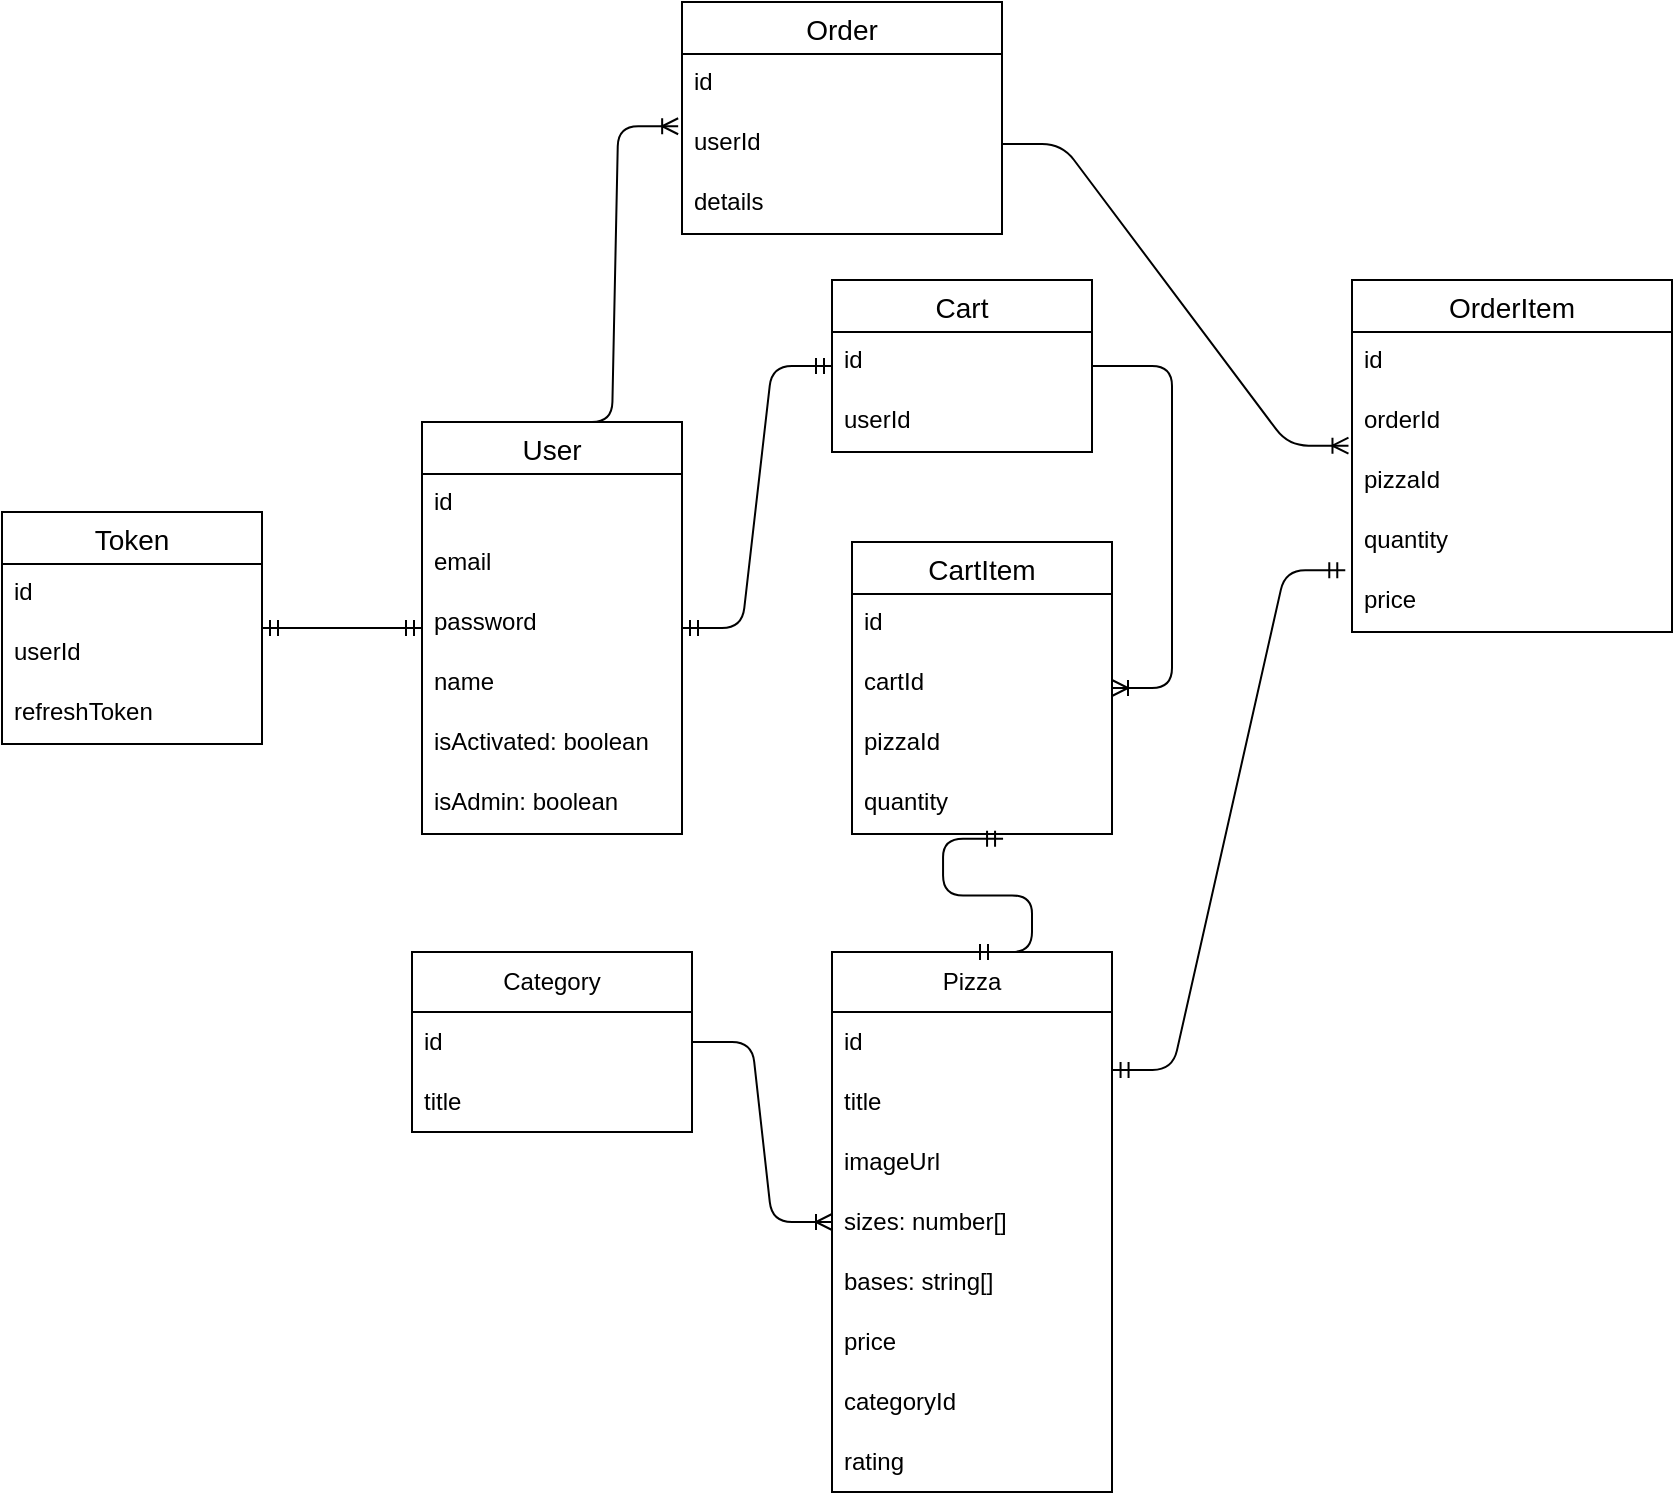 <mxfile version="20.6.2" type="device"><diagram id="OKuxXmTtIeOtdvYPKjv9" name="Page-1"><mxGraphModel dx="2253" dy="2074" grid="1" gridSize="10" guides="1" tooltips="1" connect="1" arrows="1" fold="1" page="1" pageScale="1" pageWidth="827" pageHeight="1169" math="0" shadow="0"><root><mxCell id="0"/><mxCell id="1" parent="0"/><mxCell id="GMGSyf91elrmLl3hkNFw-1" value="Category" style="swimlane;fontStyle=0;childLayout=stackLayout;horizontal=1;startSize=30;horizontalStack=0;resizeParent=1;resizeParentMax=0;resizeLast=0;collapsible=1;marginBottom=0;whiteSpace=wrap;html=1;rounded=0;" parent="1" vertex="1"><mxGeometry x="50" y="385" width="140" height="90" as="geometry"/></mxCell><mxCell id="GMGSyf91elrmLl3hkNFw-2" value="id" style="text;strokeColor=none;fillColor=none;align=left;verticalAlign=middle;spacingLeft=4;spacingRight=4;overflow=hidden;points=[[0,0.5],[1,0.5]];portConstraint=eastwest;rotatable=0;whiteSpace=wrap;html=1;" parent="GMGSyf91elrmLl3hkNFw-1" vertex="1"><mxGeometry y="30" width="140" height="30" as="geometry"/></mxCell><mxCell id="GMGSyf91elrmLl3hkNFw-3" value="title" style="text;strokeColor=none;fillColor=none;align=left;verticalAlign=middle;spacingLeft=4;spacingRight=4;overflow=hidden;points=[[0,0.5],[1,0.5]];portConstraint=eastwest;rotatable=0;whiteSpace=wrap;html=1;" parent="GMGSyf91elrmLl3hkNFw-1" vertex="1"><mxGeometry y="60" width="140" height="30" as="geometry"/></mxCell><mxCell id="GMGSyf91elrmLl3hkNFw-9" value="Pizza" style="swimlane;fontStyle=0;childLayout=stackLayout;horizontal=1;startSize=30;horizontalStack=0;resizeParent=1;resizeParentMax=0;resizeLast=0;collapsible=1;marginBottom=0;whiteSpace=wrap;html=1;" parent="1" vertex="1"><mxGeometry x="260" y="385" width="140" height="270" as="geometry"/></mxCell><mxCell id="GMGSyf91elrmLl3hkNFw-10" value="id" style="text;strokeColor=none;fillColor=none;align=left;verticalAlign=middle;spacingLeft=4;spacingRight=4;overflow=hidden;points=[[0,0.5],[1,0.5]];portConstraint=eastwest;rotatable=0;whiteSpace=wrap;html=1;" parent="GMGSyf91elrmLl3hkNFw-9" vertex="1"><mxGeometry y="30" width="140" height="30" as="geometry"/></mxCell><mxCell id="GMGSyf91elrmLl3hkNFw-13" value="title" style="text;strokeColor=none;fillColor=none;align=left;verticalAlign=middle;spacingLeft=4;spacingRight=4;overflow=hidden;points=[[0,0.5],[1,0.5]];portConstraint=eastwest;rotatable=0;whiteSpace=wrap;html=1;" parent="GMGSyf91elrmLl3hkNFw-9" vertex="1"><mxGeometry y="60" width="140" height="30" as="geometry"/></mxCell><mxCell id="GMGSyf91elrmLl3hkNFw-14" value="imageUrl" style="text;strokeColor=none;fillColor=none;align=left;verticalAlign=middle;spacingLeft=4;spacingRight=4;overflow=hidden;points=[[0,0.5],[1,0.5]];portConstraint=eastwest;rotatable=0;whiteSpace=wrap;html=1;" parent="GMGSyf91elrmLl3hkNFw-9" vertex="1"><mxGeometry y="90" width="140" height="30" as="geometry"/></mxCell><mxCell id="GMGSyf91elrmLl3hkNFw-16" value="sizes: number[]" style="text;strokeColor=none;fillColor=none;align=left;verticalAlign=middle;spacingLeft=4;spacingRight=4;overflow=hidden;points=[[0,0.5],[1,0.5]];portConstraint=eastwest;rotatable=0;whiteSpace=wrap;html=1;" parent="GMGSyf91elrmLl3hkNFw-9" vertex="1"><mxGeometry y="120" width="140" height="30" as="geometry"/></mxCell><mxCell id="0XU1wSfQ-5aw7G9cbbo2-1" value="bases: string[]" style="text;strokeColor=none;fillColor=none;align=left;verticalAlign=middle;spacingLeft=4;spacingRight=4;overflow=hidden;points=[[0,0.5],[1,0.5]];portConstraint=eastwest;rotatable=0;whiteSpace=wrap;html=1;" parent="GMGSyf91elrmLl3hkNFw-9" vertex="1"><mxGeometry y="150" width="140" height="30" as="geometry"/></mxCell><mxCell id="GMGSyf91elrmLl3hkNFw-15" value="price" style="text;strokeColor=none;fillColor=none;align=left;verticalAlign=middle;spacingLeft=4;spacingRight=4;overflow=hidden;points=[[0,0.5],[1,0.5]];portConstraint=eastwest;rotatable=0;whiteSpace=wrap;html=1;" parent="GMGSyf91elrmLl3hkNFw-9" vertex="1"><mxGeometry y="180" width="140" height="30" as="geometry"/></mxCell><mxCell id="GMGSyf91elrmLl3hkNFw-11" value="categoryId" style="text;strokeColor=none;fillColor=none;align=left;verticalAlign=middle;spacingLeft=4;spacingRight=4;overflow=hidden;points=[[0,0.5],[1,0.5]];portConstraint=eastwest;rotatable=0;whiteSpace=wrap;html=1;" parent="GMGSyf91elrmLl3hkNFw-9" vertex="1"><mxGeometry y="210" width="140" height="30" as="geometry"/></mxCell><mxCell id="GMGSyf91elrmLl3hkNFw-17" value="rating" style="text;strokeColor=none;fillColor=none;align=left;verticalAlign=middle;spacingLeft=4;spacingRight=4;overflow=hidden;points=[[0,0.5],[1,0.5]];portConstraint=eastwest;rotatable=0;whiteSpace=wrap;html=1;" parent="GMGSyf91elrmLl3hkNFw-9" vertex="1"><mxGeometry y="240" width="140" height="30" as="geometry"/></mxCell><mxCell id="fzfBwmHYQUzvjDf9siNl-4" value="User" style="swimlane;fontStyle=0;childLayout=stackLayout;horizontal=1;startSize=26;horizontalStack=0;resizeParent=1;resizeParentMax=0;resizeLast=0;collapsible=1;marginBottom=0;align=center;fontSize=14;rounded=0;" parent="1" vertex="1"><mxGeometry x="55" y="120" width="130" height="206" as="geometry"/></mxCell><mxCell id="fzfBwmHYQUzvjDf9siNl-5" value="id" style="text;strokeColor=none;fillColor=none;spacingLeft=4;spacingRight=4;overflow=hidden;rotatable=0;points=[[0,0.5],[1,0.5]];portConstraint=eastwest;fontSize=12;rounded=0;" parent="fzfBwmHYQUzvjDf9siNl-4" vertex="1"><mxGeometry y="26" width="130" height="30" as="geometry"/></mxCell><mxCell id="fzfBwmHYQUzvjDf9siNl-6" value="email" style="text;strokeColor=none;fillColor=none;spacingLeft=4;spacingRight=4;overflow=hidden;rotatable=0;points=[[0,0.5],[1,0.5]];portConstraint=eastwest;fontSize=12;rounded=0;" parent="fzfBwmHYQUzvjDf9siNl-4" vertex="1"><mxGeometry y="56" width="130" height="30" as="geometry"/></mxCell><mxCell id="fzfBwmHYQUzvjDf9siNl-8" value="password" style="text;strokeColor=none;fillColor=none;spacingLeft=4;spacingRight=4;overflow=hidden;rotatable=0;points=[[0,0.5],[1,0.5]];portConstraint=eastwest;fontSize=12;rounded=0;" parent="fzfBwmHYQUzvjDf9siNl-4" vertex="1"><mxGeometry y="86" width="130" height="30" as="geometry"/></mxCell><mxCell id="fzfBwmHYQUzvjDf9siNl-7" value="name" style="text;strokeColor=none;fillColor=none;spacingLeft=4;spacingRight=4;overflow=hidden;rotatable=0;points=[[0,0.5],[1,0.5]];portConstraint=eastwest;fontSize=12;rounded=0;" parent="fzfBwmHYQUzvjDf9siNl-4" vertex="1"><mxGeometry y="116" width="130" height="30" as="geometry"/></mxCell><mxCell id="fzfBwmHYQUzvjDf9siNl-9" value="isActivated: boolean" style="text;strokeColor=none;fillColor=none;spacingLeft=4;spacingRight=4;overflow=hidden;rotatable=0;points=[[0,0.5],[1,0.5]];portConstraint=eastwest;fontSize=12;rounded=0;" parent="fzfBwmHYQUzvjDf9siNl-4" vertex="1"><mxGeometry y="146" width="130" height="30" as="geometry"/></mxCell><mxCell id="lOUKXYqrHbsGACcd-lCi-9" value="isAdmin: boolean" style="text;strokeColor=none;fillColor=none;spacingLeft=4;spacingRight=4;overflow=hidden;rotatable=0;points=[[0,0.5],[1,0.5]];portConstraint=eastwest;fontSize=12;rounded=0;" vertex="1" parent="fzfBwmHYQUzvjDf9siNl-4"><mxGeometry y="176" width="130" height="30" as="geometry"/></mxCell><mxCell id="fzfBwmHYQUzvjDf9siNl-10" value="Cart" style="swimlane;fontStyle=0;childLayout=stackLayout;horizontal=1;startSize=26;horizontalStack=0;resizeParent=1;resizeParentMax=0;resizeLast=0;collapsible=1;marginBottom=0;align=center;fontSize=14;rounded=0;" parent="1" vertex="1"><mxGeometry x="260" y="49" width="130" height="86" as="geometry"/></mxCell><mxCell id="fzfBwmHYQUzvjDf9siNl-11" value="id" style="text;strokeColor=none;fillColor=none;spacingLeft=4;spacingRight=4;overflow=hidden;rotatable=0;points=[[0,0.5],[1,0.5]];portConstraint=eastwest;fontSize=12;rounded=0;" parent="fzfBwmHYQUzvjDf9siNl-10" vertex="1"><mxGeometry y="26" width="130" height="30" as="geometry"/></mxCell><mxCell id="fzfBwmHYQUzvjDf9siNl-12" value="userId" style="text;strokeColor=none;fillColor=none;spacingLeft=4;spacingRight=4;overflow=hidden;rotatable=0;points=[[0,0.5],[1,0.5]];portConstraint=eastwest;fontSize=12;rounded=0;" parent="fzfBwmHYQUzvjDf9siNl-10" vertex="1"><mxGeometry y="56" width="130" height="30" as="geometry"/></mxCell><mxCell id="fzfBwmHYQUzvjDf9siNl-17" value="CartItem" style="swimlane;fontStyle=0;childLayout=stackLayout;horizontal=1;startSize=26;horizontalStack=0;resizeParent=1;resizeParentMax=0;resizeLast=0;collapsible=1;marginBottom=0;align=center;fontSize=14;rounded=0;" parent="1" vertex="1"><mxGeometry x="270" y="180" width="130" height="146" as="geometry"/></mxCell><mxCell id="fzfBwmHYQUzvjDf9siNl-18" value="id" style="text;strokeColor=none;fillColor=none;spacingLeft=4;spacingRight=4;overflow=hidden;rotatable=0;points=[[0,0.5],[1,0.5]];portConstraint=eastwest;fontSize=12;rounded=0;" parent="fzfBwmHYQUzvjDf9siNl-17" vertex="1"><mxGeometry y="26" width="130" height="30" as="geometry"/></mxCell><mxCell id="fzfBwmHYQUzvjDf9siNl-19" value="cartId" style="text;strokeColor=none;fillColor=none;spacingLeft=4;spacingRight=4;overflow=hidden;rotatable=0;points=[[0,0.5],[1,0.5]];portConstraint=eastwest;fontSize=12;rounded=0;" parent="fzfBwmHYQUzvjDf9siNl-17" vertex="1"><mxGeometry y="56" width="130" height="30" as="geometry"/></mxCell><mxCell id="fzfBwmHYQUzvjDf9siNl-21" value="pizzaId" style="text;strokeColor=none;fillColor=none;spacingLeft=4;spacingRight=4;overflow=hidden;rotatable=0;points=[[0,0.5],[1,0.5]];portConstraint=eastwest;fontSize=12;rounded=0;" parent="fzfBwmHYQUzvjDf9siNl-17" vertex="1"><mxGeometry y="86" width="130" height="30" as="geometry"/></mxCell><mxCell id="03UPb8cpBVvBMeJHZQjx-5" value="quantity" style="text;strokeColor=none;fillColor=none;spacingLeft=4;spacingRight=4;overflow=hidden;rotatable=0;points=[[0,0.5],[1,0.5]];portConstraint=eastwest;fontSize=12;rounded=0;" parent="fzfBwmHYQUzvjDf9siNl-17" vertex="1"><mxGeometry y="116" width="130" height="30" as="geometry"/></mxCell><mxCell id="03UPb8cpBVvBMeJHZQjx-6" value="" style="edgeStyle=entityRelationEdgeStyle;fontSize=12;html=1;endArrow=ERmandOne;startArrow=ERmandOne;rounded=1;" parent="1" source="fzfBwmHYQUzvjDf9siNl-4" target="fzfBwmHYQUzvjDf9siNl-10" edge="1"><mxGeometry width="100" height="100" relative="1" as="geometry"><mxPoint x="570" y="535" as="sourcePoint"/><mxPoint x="670" y="435" as="targetPoint"/></mxGeometry></mxCell><mxCell id="03UPb8cpBVvBMeJHZQjx-7" value="" style="edgeStyle=entityRelationEdgeStyle;fontSize=12;html=1;endArrow=ERoneToMany;rounded=1;" parent="1" source="fzfBwmHYQUzvjDf9siNl-10" target="fzfBwmHYQUzvjDf9siNl-17" edge="1"><mxGeometry width="100" height="100" relative="1" as="geometry"><mxPoint x="570" y="535" as="sourcePoint"/><mxPoint x="670" y="435" as="targetPoint"/></mxGeometry></mxCell><mxCell id="03UPb8cpBVvBMeJHZQjx-8" value="" style="edgeStyle=entityRelationEdgeStyle;fontSize=12;html=1;endArrow=ERmandOne;startArrow=ERmandOne;rounded=1;exitX=0.5;exitY=0;exitDx=0;exitDy=0;entryX=0.581;entryY=1.08;entryDx=0;entryDy=0;entryPerimeter=0;" parent="1" source="GMGSyf91elrmLl3hkNFw-9" target="03UPb8cpBVvBMeJHZQjx-5" edge="1"><mxGeometry width="100" height="100" relative="1" as="geometry"><mxPoint x="570" y="535" as="sourcePoint"/><mxPoint x="670" y="435" as="targetPoint"/></mxGeometry></mxCell><mxCell id="03UPb8cpBVvBMeJHZQjx-9" value="Order" style="swimlane;fontStyle=0;childLayout=stackLayout;horizontal=1;startSize=26;horizontalStack=0;resizeParent=1;resizeParentMax=0;resizeLast=0;collapsible=1;marginBottom=0;align=center;fontSize=14;rounded=0;" parent="1" vertex="1"><mxGeometry x="185" y="-90" width="160" height="116" as="geometry"/></mxCell><mxCell id="03UPb8cpBVvBMeJHZQjx-10" value="id" style="text;strokeColor=none;fillColor=none;spacingLeft=4;spacingRight=4;overflow=hidden;rotatable=0;points=[[0,0.5],[1,0.5]];portConstraint=eastwest;fontSize=12;rounded=0;" parent="03UPb8cpBVvBMeJHZQjx-9" vertex="1"><mxGeometry y="26" width="160" height="30" as="geometry"/></mxCell><mxCell id="03UPb8cpBVvBMeJHZQjx-11" value="userId" style="text;strokeColor=none;fillColor=none;spacingLeft=4;spacingRight=4;overflow=hidden;rotatable=0;points=[[0,0.5],[1,0.5]];portConstraint=eastwest;fontSize=12;rounded=0;" parent="03UPb8cpBVvBMeJHZQjx-9" vertex="1"><mxGeometry y="56" width="160" height="30" as="geometry"/></mxCell><mxCell id="03UPb8cpBVvBMeJHZQjx-12" value="details" style="text;strokeColor=none;fillColor=none;spacingLeft=4;spacingRight=4;overflow=hidden;rotatable=0;points=[[0,0.5],[1,0.5]];portConstraint=eastwest;fontSize=12;rounded=0;" parent="03UPb8cpBVvBMeJHZQjx-9" vertex="1"><mxGeometry y="86" width="160" height="30" as="geometry"/></mxCell><mxCell id="03UPb8cpBVvBMeJHZQjx-13" value="" style="edgeStyle=entityRelationEdgeStyle;fontSize=12;html=1;endArrow=ERoneToMany;rounded=1;exitX=0.5;exitY=0;exitDx=0;exitDy=0;entryX=-0.012;entryY=0.204;entryDx=0;entryDy=0;entryPerimeter=0;" parent="1" source="fzfBwmHYQUzvjDf9siNl-4" target="03UPb8cpBVvBMeJHZQjx-11" edge="1"><mxGeometry width="100" height="100" relative="1" as="geometry"><mxPoint x="120" y="110" as="sourcePoint"/><mxPoint x="460" y="120" as="targetPoint"/></mxGeometry></mxCell><mxCell id="03UPb8cpBVvBMeJHZQjx-16" value="OrderItem" style="swimlane;fontStyle=0;childLayout=stackLayout;horizontal=1;startSize=26;horizontalStack=0;resizeParent=1;resizeParentMax=0;resizeLast=0;collapsible=1;marginBottom=0;align=center;fontSize=14;rounded=0;" parent="1" vertex="1"><mxGeometry x="520" y="49" width="160" height="176" as="geometry"/></mxCell><mxCell id="03UPb8cpBVvBMeJHZQjx-17" value="id" style="text;strokeColor=none;fillColor=none;spacingLeft=4;spacingRight=4;overflow=hidden;rotatable=0;points=[[0,0.5],[1,0.5]];portConstraint=eastwest;fontSize=12;rounded=0;" parent="03UPb8cpBVvBMeJHZQjx-16" vertex="1"><mxGeometry y="26" width="160" height="30" as="geometry"/></mxCell><mxCell id="03UPb8cpBVvBMeJHZQjx-18" value="orderId" style="text;strokeColor=none;fillColor=none;spacingLeft=4;spacingRight=4;overflow=hidden;rotatable=0;points=[[0,0.5],[1,0.5]];portConstraint=eastwest;fontSize=12;rounded=0;" parent="03UPb8cpBVvBMeJHZQjx-16" vertex="1"><mxGeometry y="56" width="160" height="30" as="geometry"/></mxCell><mxCell id="03UPb8cpBVvBMeJHZQjx-19" value="pizzaId" style="text;strokeColor=none;fillColor=none;spacingLeft=4;spacingRight=4;overflow=hidden;rotatable=0;points=[[0,0.5],[1,0.5]];portConstraint=eastwest;fontSize=12;rounded=0;" parent="03UPb8cpBVvBMeJHZQjx-16" vertex="1"><mxGeometry y="86" width="160" height="30" as="geometry"/></mxCell><mxCell id="03UPb8cpBVvBMeJHZQjx-20" value="quantity" style="text;strokeColor=none;fillColor=none;spacingLeft=4;spacingRight=4;overflow=hidden;rotatable=0;points=[[0,0.5],[1,0.5]];portConstraint=eastwest;fontSize=12;rounded=0;" parent="03UPb8cpBVvBMeJHZQjx-16" vertex="1"><mxGeometry y="116" width="160" height="30" as="geometry"/></mxCell><mxCell id="03UPb8cpBVvBMeJHZQjx-22" value="price" style="text;strokeColor=none;fillColor=none;spacingLeft=4;spacingRight=4;overflow=hidden;rotatable=0;points=[[0,0.5],[1,0.5]];portConstraint=eastwest;fontSize=12;rounded=0;" parent="03UPb8cpBVvBMeJHZQjx-16" vertex="1"><mxGeometry y="146" width="160" height="30" as="geometry"/></mxCell><mxCell id="03UPb8cpBVvBMeJHZQjx-23" value="" style="edgeStyle=entityRelationEdgeStyle;fontSize=12;html=1;endArrow=ERoneToMany;rounded=1;entryX=-0.011;entryY=0.895;entryDx=0;entryDy=0;entryPerimeter=0;" parent="1" source="03UPb8cpBVvBMeJHZQjx-11" target="03UPb8cpBVvBMeJHZQjx-18" edge="1"><mxGeometry width="100" height="100" relative="1" as="geometry"><mxPoint x="390" y="290" as="sourcePoint"/><mxPoint x="490" y="190" as="targetPoint"/></mxGeometry></mxCell><mxCell id="03UPb8cpBVvBMeJHZQjx-24" value="" style="edgeStyle=entityRelationEdgeStyle;fontSize=12;html=1;endArrow=ERmandOne;startArrow=ERmandOne;rounded=1;entryX=-0.021;entryY=0.969;entryDx=0;entryDy=0;exitX=1.002;exitY=0.965;exitDx=0;exitDy=0;exitPerimeter=0;entryPerimeter=0;" parent="1" source="GMGSyf91elrmLl3hkNFw-10" target="03UPb8cpBVvBMeJHZQjx-20" edge="1"><mxGeometry width="100" height="100" relative="1" as="geometry"><mxPoint x="390" y="290" as="sourcePoint"/><mxPoint x="490" y="190" as="targetPoint"/></mxGeometry></mxCell><mxCell id="0XU1wSfQ-5aw7G9cbbo2-2" value="" style="edgeStyle=entityRelationEdgeStyle;fontSize=12;html=1;endArrow=ERoneToMany;rounded=1;" parent="1" source="GMGSyf91elrmLl3hkNFw-1" target="GMGSyf91elrmLl3hkNFw-9" edge="1"><mxGeometry width="100" height="100" relative="1" as="geometry"><mxPoint x="160" y="620" as="sourcePoint"/><mxPoint x="260" y="520" as="targetPoint"/></mxGeometry></mxCell><mxCell id="lOUKXYqrHbsGACcd-lCi-1" value="Token" style="swimlane;fontStyle=0;childLayout=stackLayout;horizontal=1;startSize=26;horizontalStack=0;resizeParent=1;resizeParentMax=0;resizeLast=0;collapsible=1;marginBottom=0;align=center;fontSize=14;rounded=0;" vertex="1" parent="1"><mxGeometry x="-155" y="165" width="130" height="116" as="geometry"/></mxCell><mxCell id="lOUKXYqrHbsGACcd-lCi-2" value="id" style="text;strokeColor=none;fillColor=none;spacingLeft=4;spacingRight=4;overflow=hidden;rotatable=0;points=[[0,0.5],[1,0.5]];portConstraint=eastwest;fontSize=12;rounded=0;" vertex="1" parent="lOUKXYqrHbsGACcd-lCi-1"><mxGeometry y="26" width="130" height="30" as="geometry"/></mxCell><mxCell id="lOUKXYqrHbsGACcd-lCi-3" value="userId" style="text;strokeColor=none;fillColor=none;spacingLeft=4;spacingRight=4;overflow=hidden;rotatable=0;points=[[0,0.5],[1,0.5]];portConstraint=eastwest;fontSize=12;rounded=0;" vertex="1" parent="lOUKXYqrHbsGACcd-lCi-1"><mxGeometry y="56" width="130" height="30" as="geometry"/></mxCell><mxCell id="lOUKXYqrHbsGACcd-lCi-4" value="refreshToken" style="text;strokeColor=none;fillColor=none;spacingLeft=4;spacingRight=4;overflow=hidden;rotatable=0;points=[[0,0.5],[1,0.5]];portConstraint=eastwest;fontSize=12;rounded=0;" vertex="1" parent="lOUKXYqrHbsGACcd-lCi-1"><mxGeometry y="86" width="130" height="30" as="geometry"/></mxCell><mxCell id="lOUKXYqrHbsGACcd-lCi-8" value="" style="edgeStyle=entityRelationEdgeStyle;fontSize=12;html=1;endArrow=ERmandOne;startArrow=ERmandOne;rounded=1;" edge="1" parent="1" source="lOUKXYqrHbsGACcd-lCi-1" target="fzfBwmHYQUzvjDf9siNl-4"><mxGeometry width="100" height="100" relative="1" as="geometry"><mxPoint x="-100" y="220" as="sourcePoint"/><mxPoint y="120" as="targetPoint"/></mxGeometry></mxCell></root></mxGraphModel></diagram></mxfile>